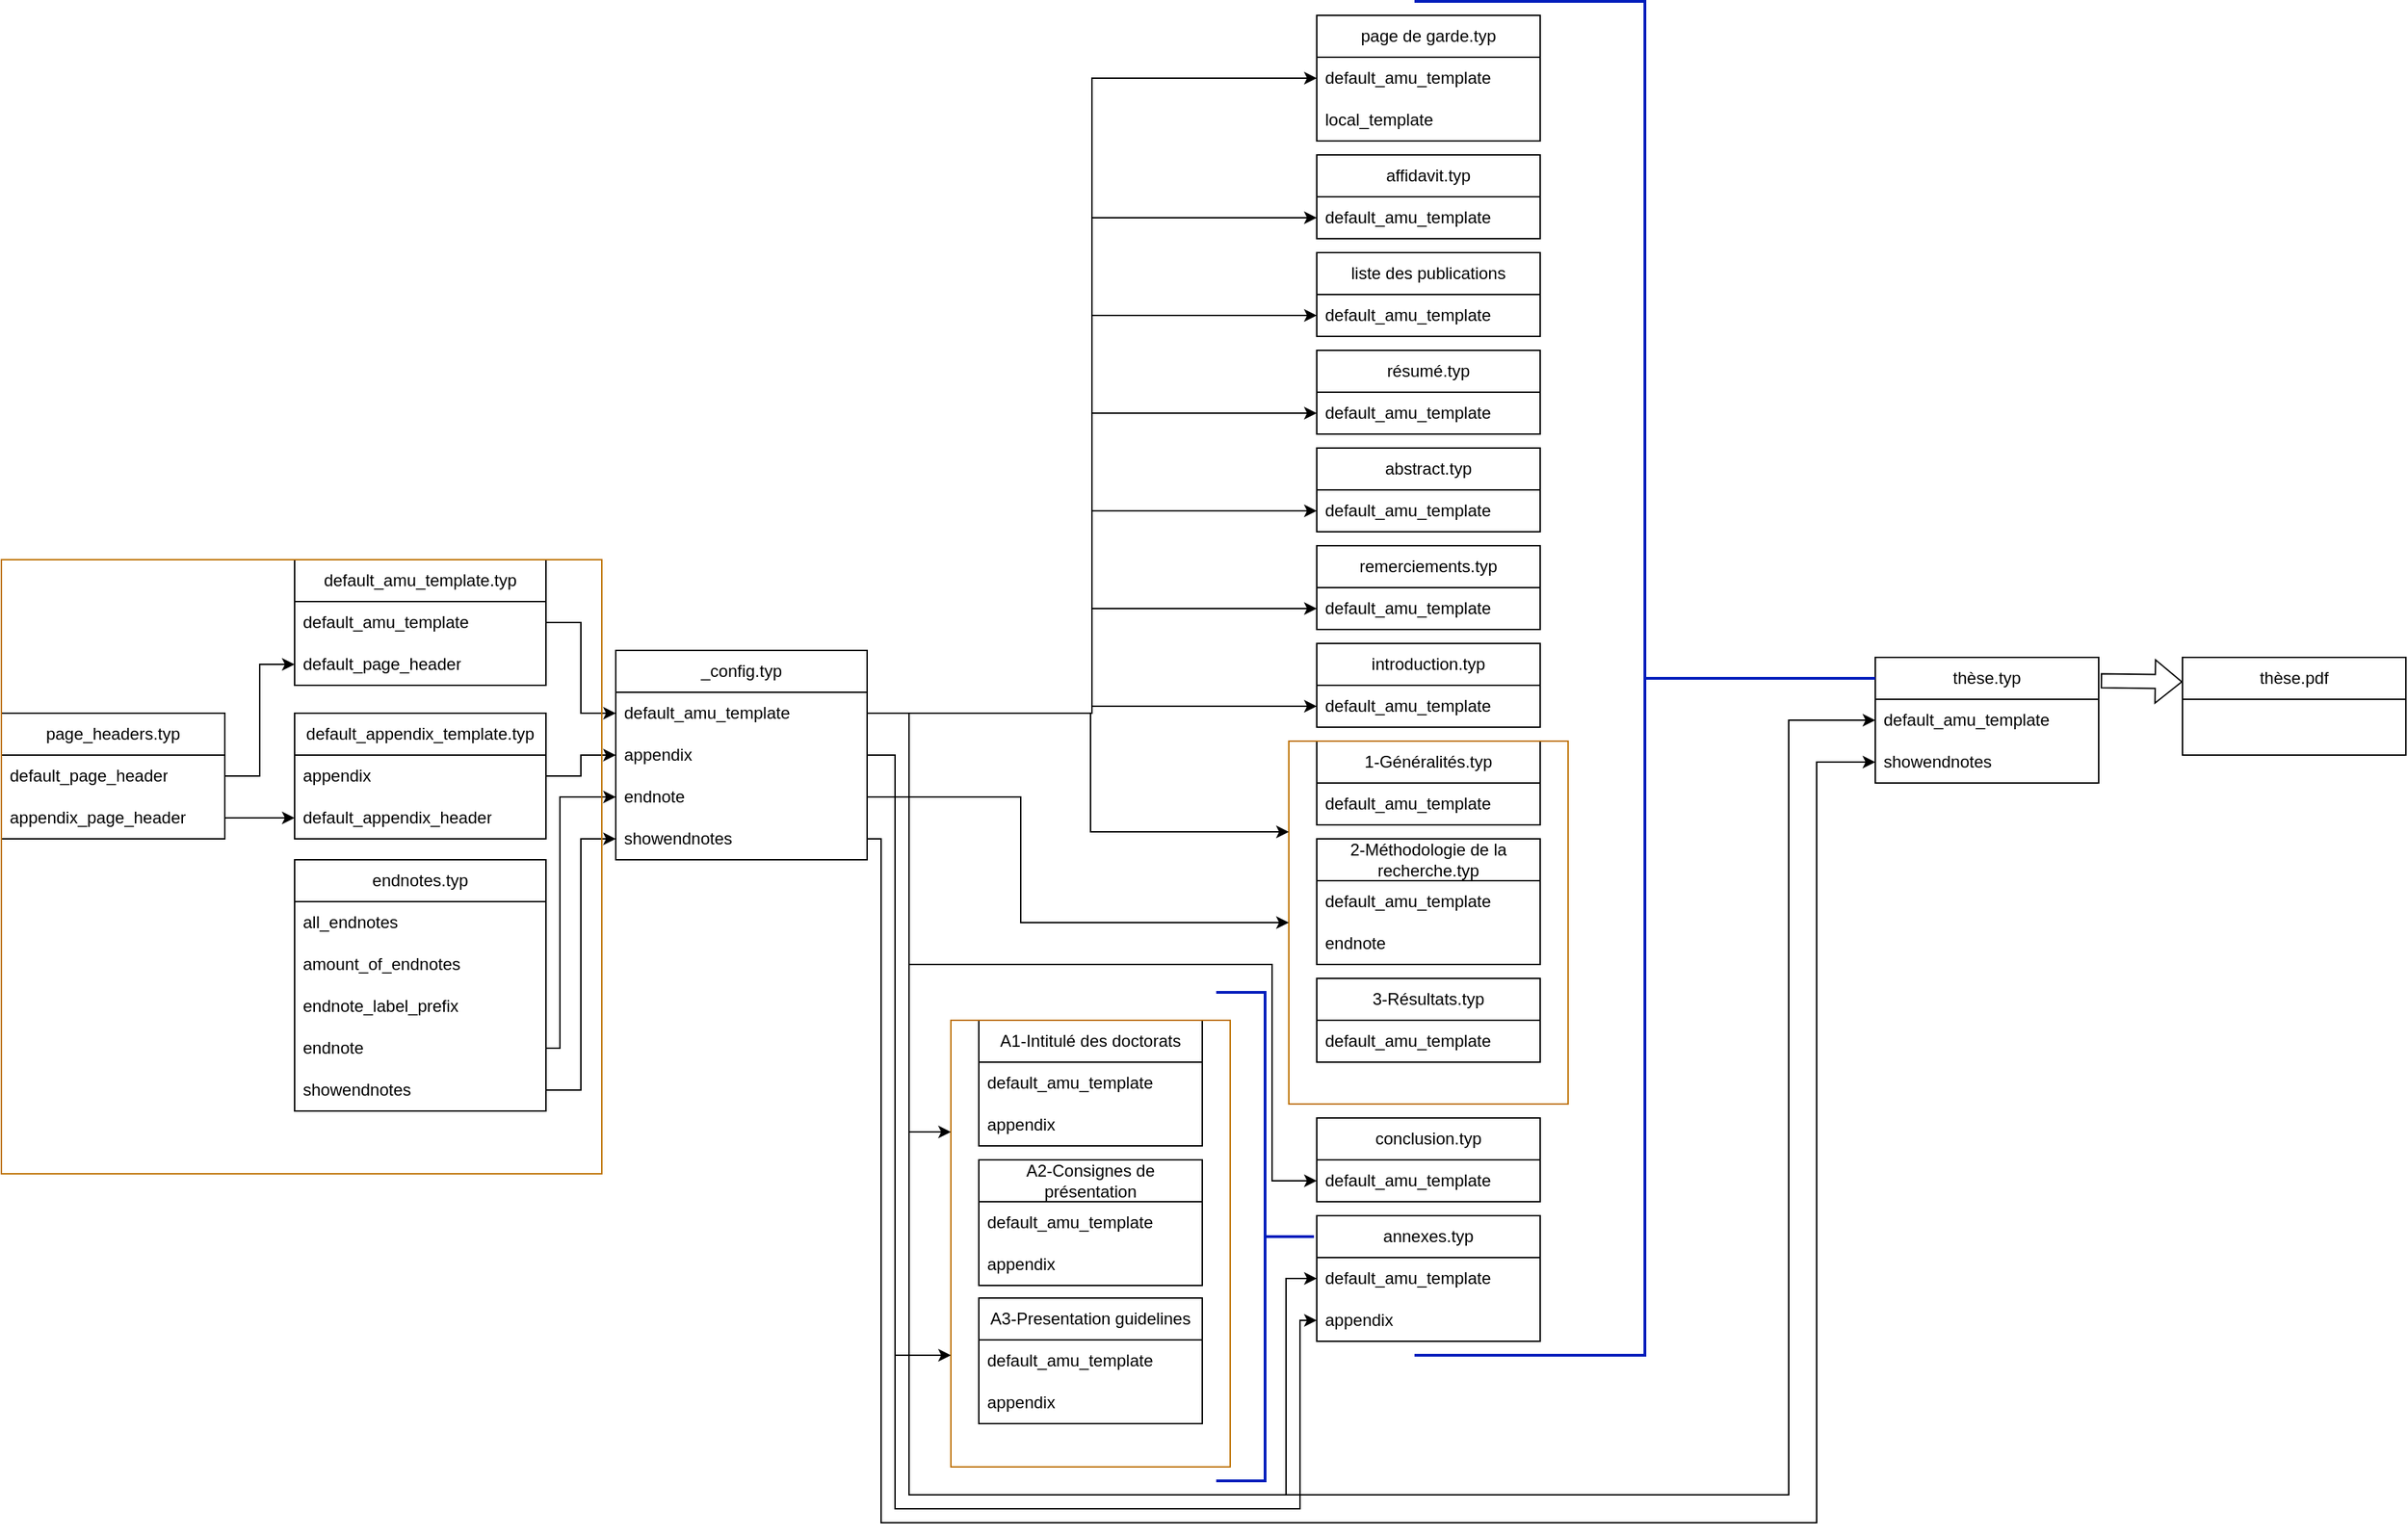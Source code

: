 <mxfile version="28.2.8">
  <diagram name="Page-1" id="f5zV6g6fs_9ZL17AsfsI">
    <mxGraphModel dx="1901" dy="1121" grid="1" gridSize="10" guides="1" tooltips="1" connect="1" arrows="1" fold="1" page="1" pageScale="1" pageWidth="827" pageHeight="1169" math="0" shadow="0">
      <root>
        <mxCell id="0" />
        <mxCell id="1" parent="0" />
        <mxCell id="rs9niIWSedK94m5eWvFF-23" value="endnotes.typ" style="swimlane;fontStyle=0;childLayout=stackLayout;horizontal=1;startSize=30;horizontalStack=0;resizeParent=1;resizeParentMax=0;resizeLast=0;collapsible=1;marginBottom=0;whiteSpace=wrap;html=1;" parent="1" vertex="1">
          <mxGeometry x="210" y="655" width="180" height="180" as="geometry" />
        </mxCell>
        <mxCell id="rs9niIWSedK94m5eWvFF-24" value="all_endnotes" style="text;strokeColor=none;fillColor=none;align=left;verticalAlign=middle;spacingLeft=4;spacingRight=4;overflow=hidden;points=[[0,0.5],[1,0.5]];portConstraint=eastwest;rotatable=0;whiteSpace=wrap;html=1;" parent="rs9niIWSedK94m5eWvFF-23" vertex="1">
          <mxGeometry y="30" width="180" height="30" as="geometry" />
        </mxCell>
        <mxCell id="rs9niIWSedK94m5eWvFF-25" value="amount_of_endnotes" style="text;strokeColor=none;fillColor=none;align=left;verticalAlign=middle;spacingLeft=4;spacingRight=4;overflow=hidden;points=[[0,0.5],[1,0.5]];portConstraint=eastwest;rotatable=0;whiteSpace=wrap;html=1;" parent="rs9niIWSedK94m5eWvFF-23" vertex="1">
          <mxGeometry y="60" width="180" height="30" as="geometry" />
        </mxCell>
        <mxCell id="rs9niIWSedK94m5eWvFF-28" value="endnote_label_prefix" style="text;strokeColor=none;fillColor=none;align=left;verticalAlign=middle;spacingLeft=4;spacingRight=4;overflow=hidden;points=[[0,0.5],[1,0.5]];portConstraint=eastwest;rotatable=0;whiteSpace=wrap;html=1;" parent="rs9niIWSedK94m5eWvFF-23" vertex="1">
          <mxGeometry y="90" width="180" height="30" as="geometry" />
        </mxCell>
        <mxCell id="rs9niIWSedK94m5eWvFF-27" value="endnote" style="text;strokeColor=none;fillColor=none;align=left;verticalAlign=middle;spacingLeft=4;spacingRight=4;overflow=hidden;points=[[0,0.5],[1,0.5]];portConstraint=eastwest;rotatable=0;whiteSpace=wrap;html=1;" parent="rs9niIWSedK94m5eWvFF-23" vertex="1">
          <mxGeometry y="120" width="180" height="30" as="geometry" />
        </mxCell>
        <mxCell id="rs9niIWSedK94m5eWvFF-29" value="showendnotes" style="text;strokeColor=none;fillColor=none;align=left;verticalAlign=middle;spacingLeft=4;spacingRight=4;overflow=hidden;points=[[0,0.5],[1,0.5]];portConstraint=eastwest;rotatable=0;whiteSpace=wrap;html=1;" parent="rs9niIWSedK94m5eWvFF-23" vertex="1">
          <mxGeometry y="150" width="180" height="30" as="geometry" />
        </mxCell>
        <mxCell id="rs9niIWSedK94m5eWvFF-9" value="default_amu_template.typ" style="swimlane;fontStyle=0;childLayout=stackLayout;horizontal=1;startSize=30;horizontalStack=0;resizeParent=1;resizeParentMax=0;resizeLast=0;collapsible=1;marginBottom=0;whiteSpace=wrap;html=1;" parent="1" vertex="1">
          <mxGeometry x="210" y="440" width="180" height="90" as="geometry" />
        </mxCell>
        <mxCell id="rs9niIWSedK94m5eWvFF-10" value="default_amu_template" style="text;strokeColor=none;fillColor=none;align=left;verticalAlign=middle;spacingLeft=4;spacingRight=4;overflow=hidden;points=[[0,0.5],[1,0.5]];portConstraint=eastwest;rotatable=0;whiteSpace=wrap;html=1;" parent="rs9niIWSedK94m5eWvFF-9" vertex="1">
          <mxGeometry y="30" width="180" height="30" as="geometry" />
        </mxCell>
        <mxCell id="rs9niIWSedK94m5eWvFF-11" value="default_page_header" style="text;strokeColor=none;fillColor=none;align=left;verticalAlign=middle;spacingLeft=4;spacingRight=4;overflow=hidden;points=[[0,0.5],[1,0.5]];portConstraint=eastwest;rotatable=0;whiteSpace=wrap;html=1;" parent="rs9niIWSedK94m5eWvFF-9" vertex="1">
          <mxGeometry y="60" width="180" height="30" as="geometry" />
        </mxCell>
        <mxCell id="rs9niIWSedK94m5eWvFF-13" value="page_headers.typ" style="swimlane;fontStyle=0;childLayout=stackLayout;horizontal=1;startSize=30;horizontalStack=0;resizeParent=1;resizeParentMax=0;resizeLast=0;collapsible=1;marginBottom=0;whiteSpace=wrap;html=1;" parent="1" vertex="1">
          <mxGeometry y="550" width="160" height="90" as="geometry" />
        </mxCell>
        <mxCell id="rs9niIWSedK94m5eWvFF-14" value="default_page_header" style="text;strokeColor=none;fillColor=none;align=left;verticalAlign=middle;spacingLeft=4;spacingRight=4;overflow=hidden;points=[[0,0.5],[1,0.5]];portConstraint=eastwest;rotatable=0;whiteSpace=wrap;html=1;" parent="rs9niIWSedK94m5eWvFF-13" vertex="1">
          <mxGeometry y="30" width="160" height="30" as="geometry" />
        </mxCell>
        <mxCell id="rs9niIWSedK94m5eWvFF-15" value="appendix_page_header" style="text;strokeColor=none;fillColor=none;align=left;verticalAlign=middle;spacingLeft=4;spacingRight=4;overflow=hidden;points=[[0,0.5],[1,0.5]];portConstraint=eastwest;rotatable=0;whiteSpace=wrap;html=1;" parent="rs9niIWSedK94m5eWvFF-13" vertex="1">
          <mxGeometry y="60" width="160" height="30" as="geometry" />
        </mxCell>
        <mxCell id="rs9niIWSedK94m5eWvFF-17" value="default_appendix_template.typ" style="swimlane;fontStyle=0;childLayout=stackLayout;horizontal=1;startSize=30;horizontalStack=0;resizeParent=1;resizeParentMax=0;resizeLast=0;collapsible=1;marginBottom=0;whiteSpace=wrap;html=1;" parent="1" vertex="1">
          <mxGeometry x="210" y="550" width="180" height="90" as="geometry" />
        </mxCell>
        <mxCell id="rs9niIWSedK94m5eWvFF-18" value="appendix" style="text;strokeColor=none;fillColor=none;align=left;verticalAlign=middle;spacingLeft=4;spacingRight=4;overflow=hidden;points=[[0,0.5],[1,0.5]];portConstraint=eastwest;rotatable=0;whiteSpace=wrap;html=1;" parent="rs9niIWSedK94m5eWvFF-17" vertex="1">
          <mxGeometry y="30" width="180" height="30" as="geometry" />
        </mxCell>
        <mxCell id="rs9niIWSedK94m5eWvFF-19" value="default_appendix_header" style="text;strokeColor=none;fillColor=none;align=left;verticalAlign=middle;spacingLeft=4;spacingRight=4;overflow=hidden;points=[[0,0.5],[1,0.5]];portConstraint=eastwest;rotatable=0;whiteSpace=wrap;html=1;" parent="rs9niIWSedK94m5eWvFF-17" vertex="1">
          <mxGeometry y="60" width="180" height="30" as="geometry" />
        </mxCell>
        <mxCell id="rs9niIWSedK94m5eWvFF-21" style="edgeStyle=orthogonalEdgeStyle;rounded=0;orthogonalLoop=1;jettySize=auto;html=1;entryX=0;entryY=0.5;entryDx=0;entryDy=0;" parent="1" source="rs9niIWSedK94m5eWvFF-15" target="rs9niIWSedK94m5eWvFF-19" edge="1">
          <mxGeometry relative="1" as="geometry" />
        </mxCell>
        <mxCell id="rs9niIWSedK94m5eWvFF-22" style="edgeStyle=orthogonalEdgeStyle;rounded=0;orthogonalLoop=1;jettySize=auto;html=1;entryX=0;entryY=0.5;entryDx=0;entryDy=0;" parent="1" source="rs9niIWSedK94m5eWvFF-14" target="rs9niIWSedK94m5eWvFF-11" edge="1">
          <mxGeometry relative="1" as="geometry" />
        </mxCell>
        <mxCell id="rs9niIWSedK94m5eWvFF-35" value="_config.typ" style="swimlane;fontStyle=0;childLayout=stackLayout;horizontal=1;startSize=30;horizontalStack=0;resizeParent=1;resizeParentMax=0;resizeLast=0;collapsible=1;marginBottom=0;whiteSpace=wrap;html=1;" parent="1" vertex="1">
          <mxGeometry x="440" y="505" width="180" height="150" as="geometry" />
        </mxCell>
        <mxCell id="rs9niIWSedK94m5eWvFF-36" value="default_amu_template" style="text;strokeColor=none;fillColor=none;align=left;verticalAlign=middle;spacingLeft=4;spacingRight=4;overflow=hidden;points=[[0,0.5],[1,0.5]];portConstraint=eastwest;rotatable=0;whiteSpace=wrap;html=1;" parent="rs9niIWSedK94m5eWvFF-35" vertex="1">
          <mxGeometry y="30" width="180" height="30" as="geometry" />
        </mxCell>
        <mxCell id="rs9niIWSedK94m5eWvFF-37" value="appendix" style="text;strokeColor=none;fillColor=none;align=left;verticalAlign=middle;spacingLeft=4;spacingRight=4;overflow=hidden;points=[[0,0.5],[1,0.5]];portConstraint=eastwest;rotatable=0;whiteSpace=wrap;html=1;" parent="rs9niIWSedK94m5eWvFF-35" vertex="1">
          <mxGeometry y="60" width="180" height="30" as="geometry" />
        </mxCell>
        <mxCell id="rs9niIWSedK94m5eWvFF-39" value="endnote" style="text;strokeColor=none;fillColor=none;align=left;verticalAlign=middle;spacingLeft=4;spacingRight=4;overflow=hidden;points=[[0,0.5],[1,0.5]];portConstraint=eastwest;rotatable=0;whiteSpace=wrap;html=1;" parent="rs9niIWSedK94m5eWvFF-35" vertex="1">
          <mxGeometry y="90" width="180" height="30" as="geometry" />
        </mxCell>
        <mxCell id="rs9niIWSedK94m5eWvFF-40" value="showendnotes" style="text;strokeColor=none;fillColor=none;align=left;verticalAlign=middle;spacingLeft=4;spacingRight=4;overflow=hidden;points=[[0,0.5],[1,0.5]];portConstraint=eastwest;rotatable=0;whiteSpace=wrap;html=1;" parent="rs9niIWSedK94m5eWvFF-35" vertex="1">
          <mxGeometry y="120" width="180" height="30" as="geometry" />
        </mxCell>
        <mxCell id="rs9niIWSedK94m5eWvFF-41" style="edgeStyle=orthogonalEdgeStyle;rounded=0;orthogonalLoop=1;jettySize=auto;html=1;entryX=0;entryY=0.5;entryDx=0;entryDy=0;" parent="1" source="rs9niIWSedK94m5eWvFF-10" target="rs9niIWSedK94m5eWvFF-36" edge="1">
          <mxGeometry relative="1" as="geometry" />
        </mxCell>
        <mxCell id="rs9niIWSedK94m5eWvFF-42" style="edgeStyle=orthogonalEdgeStyle;rounded=0;orthogonalLoop=1;jettySize=auto;html=1;entryX=0;entryY=0.5;entryDx=0;entryDy=0;" parent="1" source="rs9niIWSedK94m5eWvFF-18" target="rs9niIWSedK94m5eWvFF-37" edge="1">
          <mxGeometry relative="1" as="geometry" />
        </mxCell>
        <mxCell id="rs9niIWSedK94m5eWvFF-45" value="page de garde.typ" style="swimlane;fontStyle=0;childLayout=stackLayout;horizontal=1;startSize=30;horizontalStack=0;resizeParent=1;resizeParentMax=0;resizeLast=0;collapsible=1;marginBottom=0;whiteSpace=wrap;html=1;" parent="1" vertex="1">
          <mxGeometry x="942" y="50" width="160" height="90" as="geometry" />
        </mxCell>
        <mxCell id="rs9niIWSedK94m5eWvFF-46" value="default_amu_template" style="text;strokeColor=none;fillColor=none;align=left;verticalAlign=middle;spacingLeft=4;spacingRight=4;overflow=hidden;points=[[0,0.5],[1,0.5]];portConstraint=eastwest;rotatable=0;whiteSpace=wrap;html=1;" parent="rs9niIWSedK94m5eWvFF-45" vertex="1">
          <mxGeometry y="30" width="160" height="30" as="geometry" />
        </mxCell>
        <mxCell id="rs9niIWSedK94m5eWvFF-47" value="local_template" style="text;strokeColor=none;fillColor=none;align=left;verticalAlign=middle;spacingLeft=4;spacingRight=4;overflow=hidden;points=[[0,0.5],[1,0.5]];portConstraint=eastwest;rotatable=0;whiteSpace=wrap;html=1;" parent="rs9niIWSedK94m5eWvFF-45" vertex="1">
          <mxGeometry y="60" width="160" height="30" as="geometry" />
        </mxCell>
        <mxCell id="rs9niIWSedK94m5eWvFF-49" value="affidavit.typ" style="swimlane;fontStyle=0;childLayout=stackLayout;horizontal=1;startSize=30;horizontalStack=0;resizeParent=1;resizeParentMax=0;resizeLast=0;collapsible=1;marginBottom=0;whiteSpace=wrap;html=1;" parent="1" vertex="1">
          <mxGeometry x="942" y="150" width="160" height="60" as="geometry" />
        </mxCell>
        <mxCell id="rs9niIWSedK94m5eWvFF-50" value="default_amu_template" style="text;strokeColor=none;fillColor=none;align=left;verticalAlign=middle;spacingLeft=4;spacingRight=4;overflow=hidden;points=[[0,0.5],[1,0.5]];portConstraint=eastwest;rotatable=0;whiteSpace=wrap;html=1;" parent="rs9niIWSedK94m5eWvFF-49" vertex="1">
          <mxGeometry y="30" width="160" height="30" as="geometry" />
        </mxCell>
        <mxCell id="rs9niIWSedK94m5eWvFF-52" value="liste des publications" style="swimlane;fontStyle=0;childLayout=stackLayout;horizontal=1;startSize=30;horizontalStack=0;resizeParent=1;resizeParentMax=0;resizeLast=0;collapsible=1;marginBottom=0;whiteSpace=wrap;html=1;" parent="1" vertex="1">
          <mxGeometry x="942" y="220" width="160" height="60" as="geometry" />
        </mxCell>
        <mxCell id="rs9niIWSedK94m5eWvFF-53" value="default_amu_template" style="text;strokeColor=none;fillColor=none;align=left;verticalAlign=middle;spacingLeft=4;spacingRight=4;overflow=hidden;points=[[0,0.5],[1,0.5]];portConstraint=eastwest;rotatable=0;whiteSpace=wrap;html=1;" parent="rs9niIWSedK94m5eWvFF-52" vertex="1">
          <mxGeometry y="30" width="160" height="30" as="geometry" />
        </mxCell>
        <mxCell id="rs9niIWSedK94m5eWvFF-54" value="résumé.typ" style="swimlane;fontStyle=0;childLayout=stackLayout;horizontal=1;startSize=30;horizontalStack=0;resizeParent=1;resizeParentMax=0;resizeLast=0;collapsible=1;marginBottom=0;whiteSpace=wrap;html=1;" parent="1" vertex="1">
          <mxGeometry x="942" y="290" width="160" height="60" as="geometry" />
        </mxCell>
        <mxCell id="rs9niIWSedK94m5eWvFF-55" value="default_amu_template" style="text;strokeColor=none;fillColor=none;align=left;verticalAlign=middle;spacingLeft=4;spacingRight=4;overflow=hidden;points=[[0,0.5],[1,0.5]];portConstraint=eastwest;rotatable=0;whiteSpace=wrap;html=1;" parent="rs9niIWSedK94m5eWvFF-54" vertex="1">
          <mxGeometry y="30" width="160" height="30" as="geometry" />
        </mxCell>
        <mxCell id="rs9niIWSedK94m5eWvFF-56" value="abstract.typ" style="swimlane;fontStyle=0;childLayout=stackLayout;horizontal=1;startSize=30;horizontalStack=0;resizeParent=1;resizeParentMax=0;resizeLast=0;collapsible=1;marginBottom=0;whiteSpace=wrap;html=1;" parent="1" vertex="1">
          <mxGeometry x="942" y="360" width="160" height="60" as="geometry" />
        </mxCell>
        <mxCell id="rs9niIWSedK94m5eWvFF-57" value="default_amu_template" style="text;strokeColor=none;fillColor=none;align=left;verticalAlign=middle;spacingLeft=4;spacingRight=4;overflow=hidden;points=[[0,0.5],[1,0.5]];portConstraint=eastwest;rotatable=0;whiteSpace=wrap;html=1;" parent="rs9niIWSedK94m5eWvFF-56" vertex="1">
          <mxGeometry y="30" width="160" height="30" as="geometry" />
        </mxCell>
        <mxCell id="rs9niIWSedK94m5eWvFF-58" value="remerciements.typ" style="swimlane;fontStyle=0;childLayout=stackLayout;horizontal=1;startSize=30;horizontalStack=0;resizeParent=1;resizeParentMax=0;resizeLast=0;collapsible=1;marginBottom=0;whiteSpace=wrap;html=1;" parent="1" vertex="1">
          <mxGeometry x="942" y="430" width="160" height="60" as="geometry" />
        </mxCell>
        <mxCell id="rs9niIWSedK94m5eWvFF-59" value="default_amu_template" style="text;strokeColor=none;fillColor=none;align=left;verticalAlign=middle;spacingLeft=4;spacingRight=4;overflow=hidden;points=[[0,0.5],[1,0.5]];portConstraint=eastwest;rotatable=0;whiteSpace=wrap;html=1;" parent="rs9niIWSedK94m5eWvFF-58" vertex="1">
          <mxGeometry y="30" width="160" height="30" as="geometry" />
        </mxCell>
        <mxCell id="rs9niIWSedK94m5eWvFF-60" value="introduction.typ" style="swimlane;fontStyle=0;childLayout=stackLayout;horizontal=1;startSize=30;horizontalStack=0;resizeParent=1;resizeParentMax=0;resizeLast=0;collapsible=1;marginBottom=0;whiteSpace=wrap;html=1;" parent="1" vertex="1">
          <mxGeometry x="942" y="500" width="160" height="60" as="geometry" />
        </mxCell>
        <mxCell id="rs9niIWSedK94m5eWvFF-61" value="default_amu_template" style="text;strokeColor=none;fillColor=none;align=left;verticalAlign=middle;spacingLeft=4;spacingRight=4;overflow=hidden;points=[[0,0.5],[1,0.5]];portConstraint=eastwest;rotatable=0;whiteSpace=wrap;html=1;" parent="rs9niIWSedK94m5eWvFF-60" vertex="1">
          <mxGeometry y="30" width="160" height="30" as="geometry" />
        </mxCell>
        <mxCell id="rs9niIWSedK94m5eWvFF-62" value="1-Généralités.typ" style="swimlane;fontStyle=0;childLayout=stackLayout;horizontal=1;startSize=30;horizontalStack=0;resizeParent=1;resizeParentMax=0;resizeLast=0;collapsible=1;marginBottom=0;whiteSpace=wrap;html=1;" parent="1" vertex="1">
          <mxGeometry x="942" y="570" width="160" height="60" as="geometry" />
        </mxCell>
        <mxCell id="rs9niIWSedK94m5eWvFF-63" value="default_amu_template" style="text;strokeColor=none;fillColor=none;align=left;verticalAlign=middle;spacingLeft=4;spacingRight=4;overflow=hidden;points=[[0,0.5],[1,0.5]];portConstraint=eastwest;rotatable=0;whiteSpace=wrap;html=1;" parent="rs9niIWSedK94m5eWvFF-62" vertex="1">
          <mxGeometry y="30" width="160" height="30" as="geometry" />
        </mxCell>
        <mxCell id="rs9niIWSedK94m5eWvFF-64" value="2-Méthodologie de la recherche.typ" style="swimlane;fontStyle=0;childLayout=stackLayout;horizontal=1;startSize=30;horizontalStack=0;resizeParent=1;resizeParentMax=0;resizeLast=0;collapsible=1;marginBottom=0;whiteSpace=wrap;html=1;" parent="1" vertex="1">
          <mxGeometry x="942" y="640" width="160" height="90" as="geometry" />
        </mxCell>
        <mxCell id="rs9niIWSedK94m5eWvFF-65" value="default_amu_template" style="text;strokeColor=none;fillColor=none;align=left;verticalAlign=middle;spacingLeft=4;spacingRight=4;overflow=hidden;points=[[0,0.5],[1,0.5]];portConstraint=eastwest;rotatable=0;whiteSpace=wrap;html=1;" parent="rs9niIWSedK94m5eWvFF-64" vertex="1">
          <mxGeometry y="30" width="160" height="30" as="geometry" />
        </mxCell>
        <mxCell id="rs9niIWSedK94m5eWvFF-66" value="endnote" style="text;strokeColor=none;fillColor=none;align=left;verticalAlign=middle;spacingLeft=4;spacingRight=4;overflow=hidden;points=[[0,0.5],[1,0.5]];portConstraint=eastwest;rotatable=0;whiteSpace=wrap;html=1;" parent="rs9niIWSedK94m5eWvFF-64" vertex="1">
          <mxGeometry y="60" width="160" height="30" as="geometry" />
        </mxCell>
        <mxCell id="rs9niIWSedK94m5eWvFF-67" value="3-Résultats.typ" style="swimlane;fontStyle=0;childLayout=stackLayout;horizontal=1;startSize=30;horizontalStack=0;resizeParent=1;resizeParentMax=0;resizeLast=0;collapsible=1;marginBottom=0;whiteSpace=wrap;html=1;" parent="1" vertex="1">
          <mxGeometry x="942" y="740" width="160" height="60" as="geometry" />
        </mxCell>
        <mxCell id="rs9niIWSedK94m5eWvFF-68" value="default_amu_template" style="text;strokeColor=none;fillColor=none;align=left;verticalAlign=middle;spacingLeft=4;spacingRight=4;overflow=hidden;points=[[0,0.5],[1,0.5]];portConstraint=eastwest;rotatable=0;whiteSpace=wrap;html=1;" parent="rs9niIWSedK94m5eWvFF-67" vertex="1">
          <mxGeometry y="30" width="160" height="30" as="geometry" />
        </mxCell>
        <mxCell id="rs9niIWSedK94m5eWvFF-69" value="conclusion.typ" style="swimlane;fontStyle=0;childLayout=stackLayout;horizontal=1;startSize=30;horizontalStack=0;resizeParent=1;resizeParentMax=0;resizeLast=0;collapsible=1;marginBottom=0;whiteSpace=wrap;html=1;" parent="1" vertex="1">
          <mxGeometry x="942" y="840" width="160" height="60" as="geometry" />
        </mxCell>
        <mxCell id="rs9niIWSedK94m5eWvFF-70" value="default_amu_template" style="text;strokeColor=none;fillColor=none;align=left;verticalAlign=middle;spacingLeft=4;spacingRight=4;overflow=hidden;points=[[0,0.5],[1,0.5]];portConstraint=eastwest;rotatable=0;whiteSpace=wrap;html=1;" parent="rs9niIWSedK94m5eWvFF-69" vertex="1">
          <mxGeometry y="30" width="160" height="30" as="geometry" />
        </mxCell>
        <mxCell id="rs9niIWSedK94m5eWvFF-71" value="A1-Intitulé des doctorats" style="swimlane;fontStyle=0;childLayout=stackLayout;horizontal=1;startSize=30;horizontalStack=0;resizeParent=1;resizeParentMax=0;resizeLast=0;collapsible=1;marginBottom=0;whiteSpace=wrap;html=1;" parent="1" vertex="1">
          <mxGeometry x="700" y="770" width="160" height="90" as="geometry" />
        </mxCell>
        <mxCell id="rs9niIWSedK94m5eWvFF-72" value="default_amu_template" style="text;strokeColor=none;fillColor=none;align=left;verticalAlign=middle;spacingLeft=4;spacingRight=4;overflow=hidden;points=[[0,0.5],[1,0.5]];portConstraint=eastwest;rotatable=0;whiteSpace=wrap;html=1;" parent="rs9niIWSedK94m5eWvFF-71" vertex="1">
          <mxGeometry y="30" width="160" height="30" as="geometry" />
        </mxCell>
        <mxCell id="rs9niIWSedK94m5eWvFF-73" value="appendix" style="text;strokeColor=none;fillColor=none;align=left;verticalAlign=middle;spacingLeft=4;spacingRight=4;overflow=hidden;points=[[0,0.5],[1,0.5]];portConstraint=eastwest;rotatable=0;whiteSpace=wrap;html=1;" parent="rs9niIWSedK94m5eWvFF-71" vertex="1">
          <mxGeometry y="60" width="160" height="30" as="geometry" />
        </mxCell>
        <mxCell id="rs9niIWSedK94m5eWvFF-74" value="A2-Consignes de présentation" style="swimlane;fontStyle=0;childLayout=stackLayout;horizontal=1;startSize=30;horizontalStack=0;resizeParent=1;resizeParentMax=0;resizeLast=0;collapsible=1;marginBottom=0;whiteSpace=wrap;html=1;" parent="1" vertex="1">
          <mxGeometry x="700" y="870" width="160" height="90" as="geometry" />
        </mxCell>
        <mxCell id="rs9niIWSedK94m5eWvFF-75" value="default_amu_template" style="text;strokeColor=none;fillColor=none;align=left;verticalAlign=middle;spacingLeft=4;spacingRight=4;overflow=hidden;points=[[0,0.5],[1,0.5]];portConstraint=eastwest;rotatable=0;whiteSpace=wrap;html=1;" parent="rs9niIWSedK94m5eWvFF-74" vertex="1">
          <mxGeometry y="30" width="160" height="30" as="geometry" />
        </mxCell>
        <mxCell id="rs9niIWSedK94m5eWvFF-76" value="appendix" style="text;strokeColor=none;fillColor=none;align=left;verticalAlign=middle;spacingLeft=4;spacingRight=4;overflow=hidden;points=[[0,0.5],[1,0.5]];portConstraint=eastwest;rotatable=0;whiteSpace=wrap;html=1;" parent="rs9niIWSedK94m5eWvFF-74" vertex="1">
          <mxGeometry y="60" width="160" height="30" as="geometry" />
        </mxCell>
        <mxCell id="rs9niIWSedK94m5eWvFF-77" value="A3-Presentation guidelines" style="swimlane;fontStyle=0;childLayout=stackLayout;horizontal=1;startSize=30;horizontalStack=0;resizeParent=1;resizeParentMax=0;resizeLast=0;collapsible=1;marginBottom=0;whiteSpace=wrap;html=1;" parent="1" vertex="1">
          <mxGeometry x="700" y="969" width="160" height="90" as="geometry" />
        </mxCell>
        <mxCell id="rs9niIWSedK94m5eWvFF-78" value="default_amu_template" style="text;strokeColor=none;fillColor=none;align=left;verticalAlign=middle;spacingLeft=4;spacingRight=4;overflow=hidden;points=[[0,0.5],[1,0.5]];portConstraint=eastwest;rotatable=0;whiteSpace=wrap;html=1;" parent="rs9niIWSedK94m5eWvFF-77" vertex="1">
          <mxGeometry y="30" width="160" height="30" as="geometry" />
        </mxCell>
        <mxCell id="rs9niIWSedK94m5eWvFF-79" value="appendix" style="text;strokeColor=none;fillColor=none;align=left;verticalAlign=middle;spacingLeft=4;spacingRight=4;overflow=hidden;points=[[0,0.5],[1,0.5]];portConstraint=eastwest;rotatable=0;whiteSpace=wrap;html=1;" parent="rs9niIWSedK94m5eWvFF-77" vertex="1">
          <mxGeometry y="60" width="160" height="30" as="geometry" />
        </mxCell>
        <mxCell id="rs9niIWSedK94m5eWvFF-97" value="thèse.typ" style="swimlane;fontStyle=0;childLayout=stackLayout;horizontal=1;startSize=30;horizontalStack=0;resizeParent=1;resizeParentMax=0;resizeLast=0;collapsible=1;marginBottom=0;whiteSpace=wrap;html=1;" parent="1" vertex="1">
          <mxGeometry x="1342" y="510" width="160" height="90" as="geometry" />
        </mxCell>
        <mxCell id="rs9niIWSedK94m5eWvFF-98" value="default_amu_template" style="text;strokeColor=none;fillColor=none;align=left;verticalAlign=middle;spacingLeft=4;spacingRight=4;overflow=hidden;points=[[0,0.5],[1,0.5]];portConstraint=eastwest;rotatable=0;whiteSpace=wrap;html=1;" parent="rs9niIWSedK94m5eWvFF-97" vertex="1">
          <mxGeometry y="30" width="160" height="30" as="geometry" />
        </mxCell>
        <mxCell id="rs9niIWSedK94m5eWvFF-99" value="showendnotes" style="text;strokeColor=none;fillColor=none;align=left;verticalAlign=middle;spacingLeft=4;spacingRight=4;overflow=hidden;points=[[0,0.5],[1,0.5]];portConstraint=eastwest;rotatable=0;whiteSpace=wrap;html=1;" parent="rs9niIWSedK94m5eWvFF-97" vertex="1">
          <mxGeometry y="60" width="160" height="30" as="geometry" />
        </mxCell>
        <mxCell id="rs9niIWSedK94m5eWvFF-103" value="" style="shape=flexArrow;endArrow=classic;html=1;rounded=0;exitX=1.009;exitY=0.186;exitDx=0;exitDy=0;exitPerimeter=0;entryX=0;entryY=0.25;entryDx=0;entryDy=0;" parent="1" source="rs9niIWSedK94m5eWvFF-97" target="rs9niIWSedK94m5eWvFF-104" edge="1">
          <mxGeometry width="50" height="50" relative="1" as="geometry">
            <mxPoint x="1562" y="540" as="sourcePoint" />
            <mxPoint x="1632" y="500" as="targetPoint" />
          </mxGeometry>
        </mxCell>
        <mxCell id="rs9niIWSedK94m5eWvFF-104" value="thèse.pdf" style="swimlane;fontStyle=0;childLayout=stackLayout;horizontal=1;startSize=30;horizontalStack=0;resizeParent=1;resizeParentMax=0;resizeLast=0;collapsible=1;marginBottom=0;whiteSpace=wrap;html=1;" parent="1" vertex="1">
          <mxGeometry x="1562" y="510" width="160" height="70" as="geometry" />
        </mxCell>
        <mxCell id="rs9niIWSedK94m5eWvFF-108" value="" style="strokeWidth=2;html=1;shape=mxgraph.flowchart.annotation_2;align=left;labelPosition=right;pointerEvents=1;rotation=-180;fillColor=#0050ef;fontColor=#ffffff;strokeColor=#001DBC;" parent="1" vertex="1">
          <mxGeometry x="1012" y="40" width="330" height="970" as="geometry" />
        </mxCell>
        <mxCell id="rs9niIWSedK94m5eWvFF-110" style="edgeStyle=orthogonalEdgeStyle;rounded=0;orthogonalLoop=1;jettySize=auto;html=1;entryX=0;entryY=0.5;entryDx=0;entryDy=0;" parent="1" source="rs9niIWSedK94m5eWvFF-27" target="rs9niIWSedK94m5eWvFF-39" edge="1">
          <mxGeometry relative="1" as="geometry">
            <Array as="points">
              <mxPoint x="400" y="790" />
              <mxPoint x="400" y="610" />
            </Array>
          </mxGeometry>
        </mxCell>
        <mxCell id="rs9niIWSedK94m5eWvFF-111" style="edgeStyle=orthogonalEdgeStyle;rounded=0;orthogonalLoop=1;jettySize=auto;html=1;exitX=1;exitY=0.5;exitDx=0;exitDy=0;entryX=0;entryY=0.5;entryDx=0;entryDy=0;" parent="1" source="rs9niIWSedK94m5eWvFF-29" target="rs9niIWSedK94m5eWvFF-40" edge="1">
          <mxGeometry relative="1" as="geometry" />
        </mxCell>
        <mxCell id="HUz8oWcrmafcn_O6udd4-1" value="&lt;p&gt;&lt;b&gt;&lt;font style=&quot;color: rgb(255, 255, 255);&quot;&gt;Dossier &quot;templates&quot;&lt;/font&gt;&lt;/b&gt;&lt;/p&gt;" style="rounded=0;whiteSpace=wrap;html=1;fillColor=none;fontColor=#000000;strokeColor=#BD7000;verticalAlign=bottom;" parent="1" vertex="1">
          <mxGeometry y="440" width="430" height="440" as="geometry" />
        </mxCell>
        <mxCell id="HUz8oWcrmafcn_O6udd4-2" value="&lt;font style=&quot;color: rgb(255, 255, 255);&quot;&gt;&lt;b&gt;Dossier &quot;Annexes&quot;&lt;/b&gt;&lt;/font&gt;" style="rounded=0;whiteSpace=wrap;html=1;fillColor=none;fontColor=#000000;strokeColor=#BD7000;align=center;verticalAlign=bottom;fontFamily=Helvetica;fontSize=12;" parent="1" vertex="1">
          <mxGeometry x="680" y="770" width="200" height="320" as="geometry" />
        </mxCell>
        <mxCell id="HUz8oWcrmafcn_O6udd4-3" value="&lt;b&gt;&lt;font style=&quot;color: rgb(255, 255, 255);&quot;&gt;Dossier &quot;Chapitres&quot;&lt;/font&gt;&lt;/b&gt;" style="rounded=0;whiteSpace=wrap;html=1;fillColor=none;fontColor=#000000;strokeColor=#BD7000;verticalAlign=bottom;" parent="1" vertex="1">
          <mxGeometry x="922" y="570" width="200" height="260" as="geometry" />
        </mxCell>
        <mxCell id="Bg8PM4_OgT4uiiAH1gqA-2" value="" style="strokeWidth=2;html=1;shape=mxgraph.flowchart.annotation_2;align=left;labelPosition=right;pointerEvents=1;rotation=-180;fillColor=#0050ef;fontColor=#ffffff;strokeColor=#001DBC;" vertex="1" parent="1">
          <mxGeometry x="870" y="750" width="70" height="350" as="geometry" />
        </mxCell>
        <mxCell id="Bg8PM4_OgT4uiiAH1gqA-3" value="annexes.typ" style="swimlane;fontStyle=0;childLayout=stackLayout;horizontal=1;startSize=30;horizontalStack=0;resizeParent=1;resizeParentMax=0;resizeLast=0;collapsible=1;marginBottom=0;whiteSpace=wrap;html=1;" vertex="1" parent="1">
          <mxGeometry x="942" y="910" width="160" height="90" as="geometry" />
        </mxCell>
        <mxCell id="Bg8PM4_OgT4uiiAH1gqA-4" value="default_amu_template" style="text;strokeColor=none;fillColor=none;align=left;verticalAlign=middle;spacingLeft=4;spacingRight=4;overflow=hidden;points=[[0,0.5],[1,0.5]];portConstraint=eastwest;rotatable=0;whiteSpace=wrap;html=1;" vertex="1" parent="Bg8PM4_OgT4uiiAH1gqA-3">
          <mxGeometry y="30" width="160" height="30" as="geometry" />
        </mxCell>
        <mxCell id="Bg8PM4_OgT4uiiAH1gqA-5" value="appendix" style="text;strokeColor=none;fillColor=none;align=left;verticalAlign=middle;spacingLeft=4;spacingRight=4;overflow=hidden;points=[[0,0.5],[1,0.5]];portConstraint=eastwest;rotatable=0;whiteSpace=wrap;html=1;" vertex="1" parent="Bg8PM4_OgT4uiiAH1gqA-3">
          <mxGeometry y="60" width="160" height="30" as="geometry" />
        </mxCell>
        <mxCell id="Bg8PM4_OgT4uiiAH1gqA-7" style="edgeStyle=orthogonalEdgeStyle;rounded=0;orthogonalLoop=1;jettySize=auto;html=1;exitX=1;exitY=0.5;exitDx=0;exitDy=0;entryX=0;entryY=0.25;entryDx=0;entryDy=0;" edge="1" parent="1" source="rs9niIWSedK94m5eWvFF-36" target="HUz8oWcrmafcn_O6udd4-2">
          <mxGeometry relative="1" as="geometry" />
        </mxCell>
        <mxCell id="Bg8PM4_OgT4uiiAH1gqA-8" style="edgeStyle=orthogonalEdgeStyle;rounded=0;orthogonalLoop=1;jettySize=auto;html=1;exitX=1;exitY=0.5;exitDx=0;exitDy=0;entryX=0;entryY=0.75;entryDx=0;entryDy=0;" edge="1" parent="1" source="rs9niIWSedK94m5eWvFF-37" target="HUz8oWcrmafcn_O6udd4-2">
          <mxGeometry relative="1" as="geometry">
            <Array as="points">
              <mxPoint x="640" y="580" />
              <mxPoint x="640" y="1010" />
            </Array>
          </mxGeometry>
        </mxCell>
        <mxCell id="Bg8PM4_OgT4uiiAH1gqA-10" style="edgeStyle=orthogonalEdgeStyle;rounded=0;orthogonalLoop=1;jettySize=auto;html=1;exitX=1;exitY=0.5;exitDx=0;exitDy=0;entryX=0;entryY=0.25;entryDx=0;entryDy=0;" edge="1" parent="1" source="rs9niIWSedK94m5eWvFF-36" target="HUz8oWcrmafcn_O6udd4-3">
          <mxGeometry relative="1" as="geometry">
            <Array as="points">
              <mxPoint x="780" y="550" />
              <mxPoint x="780" y="635" />
            </Array>
          </mxGeometry>
        </mxCell>
        <mxCell id="Bg8PM4_OgT4uiiAH1gqA-12" style="edgeStyle=orthogonalEdgeStyle;rounded=0;orthogonalLoop=1;jettySize=auto;html=1;exitX=1;exitY=0.5;exitDx=0;exitDy=0;entryX=0;entryY=0.5;entryDx=0;entryDy=0;" edge="1" parent="1" source="rs9niIWSedK94m5eWvFF-39" target="HUz8oWcrmafcn_O6udd4-3">
          <mxGeometry relative="1" as="geometry">
            <Array as="points">
              <mxPoint x="730" y="610" />
              <mxPoint x="730" y="700" />
            </Array>
          </mxGeometry>
        </mxCell>
        <mxCell id="Bg8PM4_OgT4uiiAH1gqA-13" style="edgeStyle=orthogonalEdgeStyle;rounded=0;orthogonalLoop=1;jettySize=auto;html=1;exitX=1;exitY=0.5;exitDx=0;exitDy=0;" edge="1" parent="1" source="rs9niIWSedK94m5eWvFF-37" target="Bg8PM4_OgT4uiiAH1gqA-5">
          <mxGeometry relative="1" as="geometry">
            <Array as="points">
              <mxPoint x="640" y="580" />
              <mxPoint x="640" y="1120" />
              <mxPoint x="930" y="1120" />
              <mxPoint x="930" y="985" />
            </Array>
          </mxGeometry>
        </mxCell>
        <mxCell id="Bg8PM4_OgT4uiiAH1gqA-14" style="edgeStyle=orthogonalEdgeStyle;rounded=0;orthogonalLoop=1;jettySize=auto;html=1;exitX=1;exitY=0.5;exitDx=0;exitDy=0;" edge="1" parent="1" source="rs9niIWSedK94m5eWvFF-36" target="Bg8PM4_OgT4uiiAH1gqA-4">
          <mxGeometry relative="1" as="geometry">
            <Array as="points">
              <mxPoint x="650" y="550" />
              <mxPoint x="650" y="1110" />
              <mxPoint x="920" y="1110" />
              <mxPoint x="920" y="955" />
            </Array>
          </mxGeometry>
        </mxCell>
        <mxCell id="Bg8PM4_OgT4uiiAH1gqA-15" style="edgeStyle=orthogonalEdgeStyle;rounded=0;orthogonalLoop=1;jettySize=auto;html=1;exitX=1;exitY=0.5;exitDx=0;exitDy=0;" edge="1" parent="1" source="rs9niIWSedK94m5eWvFF-40" target="rs9niIWSedK94m5eWvFF-99">
          <mxGeometry relative="1" as="geometry">
            <Array as="points">
              <mxPoint x="630" y="640" />
              <mxPoint x="630" y="1130" />
              <mxPoint x="1300" y="1130" />
              <mxPoint x="1300" y="585" />
            </Array>
          </mxGeometry>
        </mxCell>
        <mxCell id="Bg8PM4_OgT4uiiAH1gqA-16" style="edgeStyle=orthogonalEdgeStyle;rounded=0;orthogonalLoop=1;jettySize=auto;html=1;exitX=1;exitY=0.5;exitDx=0;exitDy=0;" edge="1" parent="1" source="rs9niIWSedK94m5eWvFF-36" target="rs9niIWSedK94m5eWvFF-98">
          <mxGeometry relative="1" as="geometry">
            <Array as="points">
              <mxPoint x="650" y="550" />
              <mxPoint x="650" y="1110" />
              <mxPoint x="1280" y="1110" />
              <mxPoint x="1280" y="555" />
            </Array>
          </mxGeometry>
        </mxCell>
        <mxCell id="Bg8PM4_OgT4uiiAH1gqA-17" style="edgeStyle=orthogonalEdgeStyle;rounded=0;orthogonalLoop=1;jettySize=auto;html=1;exitX=1;exitY=0.5;exitDx=0;exitDy=0;" edge="1" parent="1" source="rs9niIWSedK94m5eWvFF-36" target="rs9niIWSedK94m5eWvFF-70">
          <mxGeometry relative="1" as="geometry">
            <Array as="points">
              <mxPoint x="650" y="550" />
              <mxPoint x="650" y="730" />
              <mxPoint x="910" y="730" />
              <mxPoint x="910" y="885" />
            </Array>
          </mxGeometry>
        </mxCell>
        <mxCell id="Bg8PM4_OgT4uiiAH1gqA-18" style="edgeStyle=orthogonalEdgeStyle;rounded=0;orthogonalLoop=1;jettySize=auto;html=1;exitX=1;exitY=0.5;exitDx=0;exitDy=0;entryX=0;entryY=0.5;entryDx=0;entryDy=0;" edge="1" parent="1" source="rs9niIWSedK94m5eWvFF-36" target="rs9niIWSedK94m5eWvFF-61">
          <mxGeometry relative="1" as="geometry" />
        </mxCell>
        <mxCell id="Bg8PM4_OgT4uiiAH1gqA-19" style="edgeStyle=orthogonalEdgeStyle;rounded=0;orthogonalLoop=1;jettySize=auto;html=1;exitX=1;exitY=0.5;exitDx=0;exitDy=0;entryX=0;entryY=0.5;entryDx=0;entryDy=0;" edge="1" parent="1" source="rs9niIWSedK94m5eWvFF-36" target="rs9niIWSedK94m5eWvFF-59">
          <mxGeometry relative="1" as="geometry" />
        </mxCell>
        <mxCell id="Bg8PM4_OgT4uiiAH1gqA-20" style="edgeStyle=orthogonalEdgeStyle;rounded=0;orthogonalLoop=1;jettySize=auto;html=1;exitX=1;exitY=0.5;exitDx=0;exitDy=0;entryX=0;entryY=0.5;entryDx=0;entryDy=0;" edge="1" parent="1" source="rs9niIWSedK94m5eWvFF-36" target="rs9niIWSedK94m5eWvFF-57">
          <mxGeometry relative="1" as="geometry" />
        </mxCell>
        <mxCell id="Bg8PM4_OgT4uiiAH1gqA-21" style="edgeStyle=orthogonalEdgeStyle;rounded=0;orthogonalLoop=1;jettySize=auto;html=1;exitX=1;exitY=0.5;exitDx=0;exitDy=0;entryX=0;entryY=0.5;entryDx=0;entryDy=0;" edge="1" parent="1" source="rs9niIWSedK94m5eWvFF-36" target="rs9niIWSedK94m5eWvFF-55">
          <mxGeometry relative="1" as="geometry" />
        </mxCell>
        <mxCell id="Bg8PM4_OgT4uiiAH1gqA-22" style="edgeStyle=orthogonalEdgeStyle;rounded=0;orthogonalLoop=1;jettySize=auto;html=1;exitX=1;exitY=0.5;exitDx=0;exitDy=0;entryX=0;entryY=0.5;entryDx=0;entryDy=0;" edge="1" parent="1" source="rs9niIWSedK94m5eWvFF-36" target="rs9niIWSedK94m5eWvFF-53">
          <mxGeometry relative="1" as="geometry" />
        </mxCell>
        <mxCell id="Bg8PM4_OgT4uiiAH1gqA-23" style="edgeStyle=orthogonalEdgeStyle;rounded=0;orthogonalLoop=1;jettySize=auto;html=1;exitX=1;exitY=0.5;exitDx=0;exitDy=0;entryX=0;entryY=0.5;entryDx=0;entryDy=0;" edge="1" parent="1" source="rs9niIWSedK94m5eWvFF-36" target="rs9niIWSedK94m5eWvFF-50">
          <mxGeometry relative="1" as="geometry" />
        </mxCell>
        <mxCell id="Bg8PM4_OgT4uiiAH1gqA-24" style="edgeStyle=orthogonalEdgeStyle;rounded=0;orthogonalLoop=1;jettySize=auto;html=1;exitX=1;exitY=0.5;exitDx=0;exitDy=0;" edge="1" parent="1" source="rs9niIWSedK94m5eWvFF-36" target="rs9niIWSedK94m5eWvFF-46">
          <mxGeometry relative="1" as="geometry" />
        </mxCell>
      </root>
    </mxGraphModel>
  </diagram>
</mxfile>
